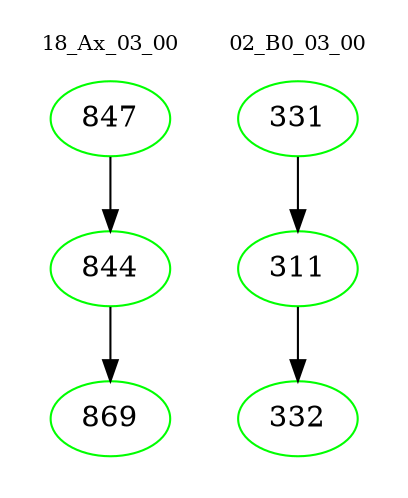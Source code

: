 digraph{
subgraph cluster_0 {
color = white
label = "18_Ax_03_00";
fontsize=10;
T0_847 [label="847", color="green"]
T0_847 -> T0_844 [color="black"]
T0_844 [label="844", color="green"]
T0_844 -> T0_869 [color="black"]
T0_869 [label="869", color="green"]
}
subgraph cluster_1 {
color = white
label = "02_B0_03_00";
fontsize=10;
T1_331 [label="331", color="green"]
T1_331 -> T1_311 [color="black"]
T1_311 [label="311", color="green"]
T1_311 -> T1_332 [color="black"]
T1_332 [label="332", color="green"]
}
}
